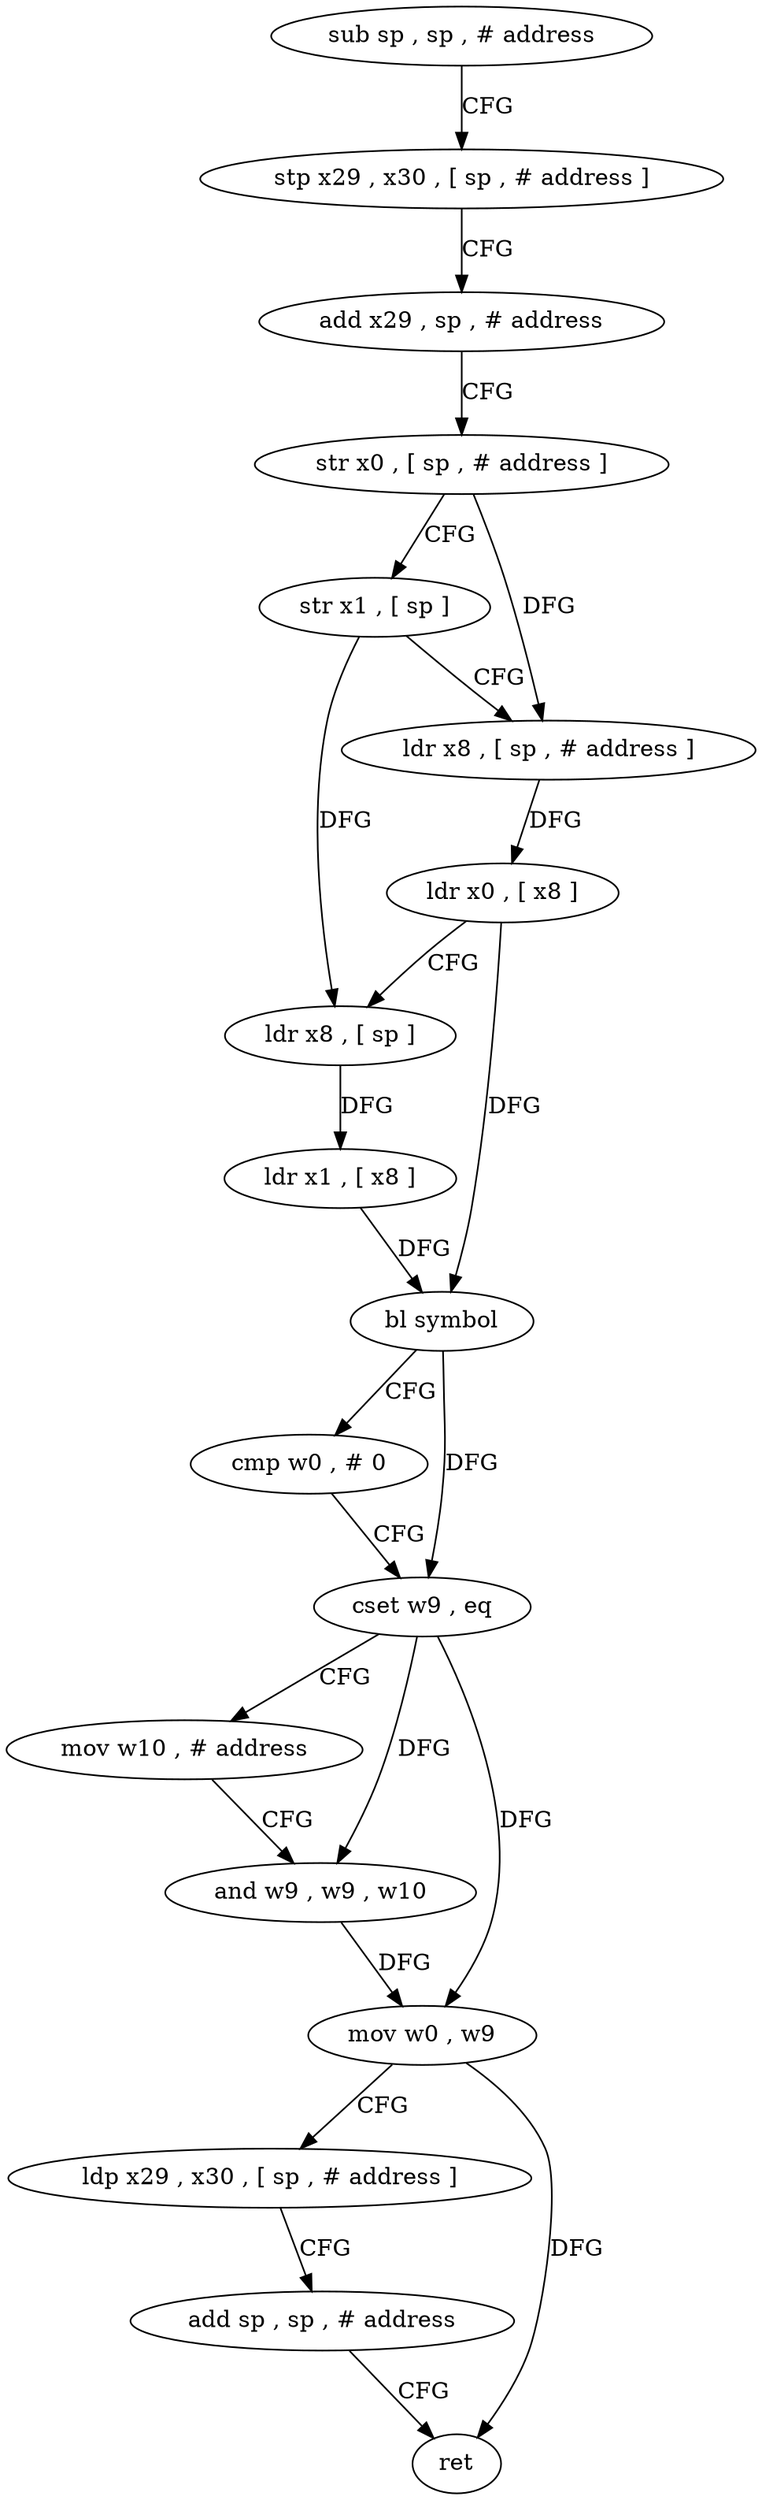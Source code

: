 digraph "func" {
"80760" [label = "sub sp , sp , # address" ]
"80764" [label = "stp x29 , x30 , [ sp , # address ]" ]
"80768" [label = "add x29 , sp , # address" ]
"80772" [label = "str x0 , [ sp , # address ]" ]
"80776" [label = "str x1 , [ sp ]" ]
"80780" [label = "ldr x8 , [ sp , # address ]" ]
"80784" [label = "ldr x0 , [ x8 ]" ]
"80788" [label = "ldr x8 , [ sp ]" ]
"80792" [label = "ldr x1 , [ x8 ]" ]
"80796" [label = "bl symbol" ]
"80800" [label = "cmp w0 , # 0" ]
"80804" [label = "cset w9 , eq" ]
"80808" [label = "mov w10 , # address" ]
"80812" [label = "and w9 , w9 , w10" ]
"80816" [label = "mov w0 , w9" ]
"80820" [label = "ldp x29 , x30 , [ sp , # address ]" ]
"80824" [label = "add sp , sp , # address" ]
"80828" [label = "ret" ]
"80760" -> "80764" [ label = "CFG" ]
"80764" -> "80768" [ label = "CFG" ]
"80768" -> "80772" [ label = "CFG" ]
"80772" -> "80776" [ label = "CFG" ]
"80772" -> "80780" [ label = "DFG" ]
"80776" -> "80780" [ label = "CFG" ]
"80776" -> "80788" [ label = "DFG" ]
"80780" -> "80784" [ label = "DFG" ]
"80784" -> "80788" [ label = "CFG" ]
"80784" -> "80796" [ label = "DFG" ]
"80788" -> "80792" [ label = "DFG" ]
"80792" -> "80796" [ label = "DFG" ]
"80796" -> "80800" [ label = "CFG" ]
"80796" -> "80804" [ label = "DFG" ]
"80800" -> "80804" [ label = "CFG" ]
"80804" -> "80808" [ label = "CFG" ]
"80804" -> "80812" [ label = "DFG" ]
"80804" -> "80816" [ label = "DFG" ]
"80808" -> "80812" [ label = "CFG" ]
"80812" -> "80816" [ label = "DFG" ]
"80816" -> "80820" [ label = "CFG" ]
"80816" -> "80828" [ label = "DFG" ]
"80820" -> "80824" [ label = "CFG" ]
"80824" -> "80828" [ label = "CFG" ]
}
